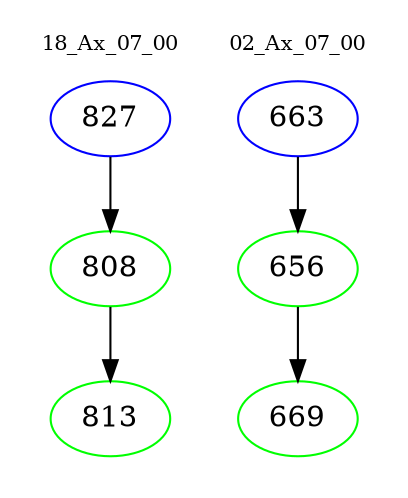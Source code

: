 digraph{
subgraph cluster_0 {
color = white
label = "18_Ax_07_00";
fontsize=10;
T0_827 [label="827", color="blue"]
T0_827 -> T0_808 [color="black"]
T0_808 [label="808", color="green"]
T0_808 -> T0_813 [color="black"]
T0_813 [label="813", color="green"]
}
subgraph cluster_1 {
color = white
label = "02_Ax_07_00";
fontsize=10;
T1_663 [label="663", color="blue"]
T1_663 -> T1_656 [color="black"]
T1_656 [label="656", color="green"]
T1_656 -> T1_669 [color="black"]
T1_669 [label="669", color="green"]
}
}
